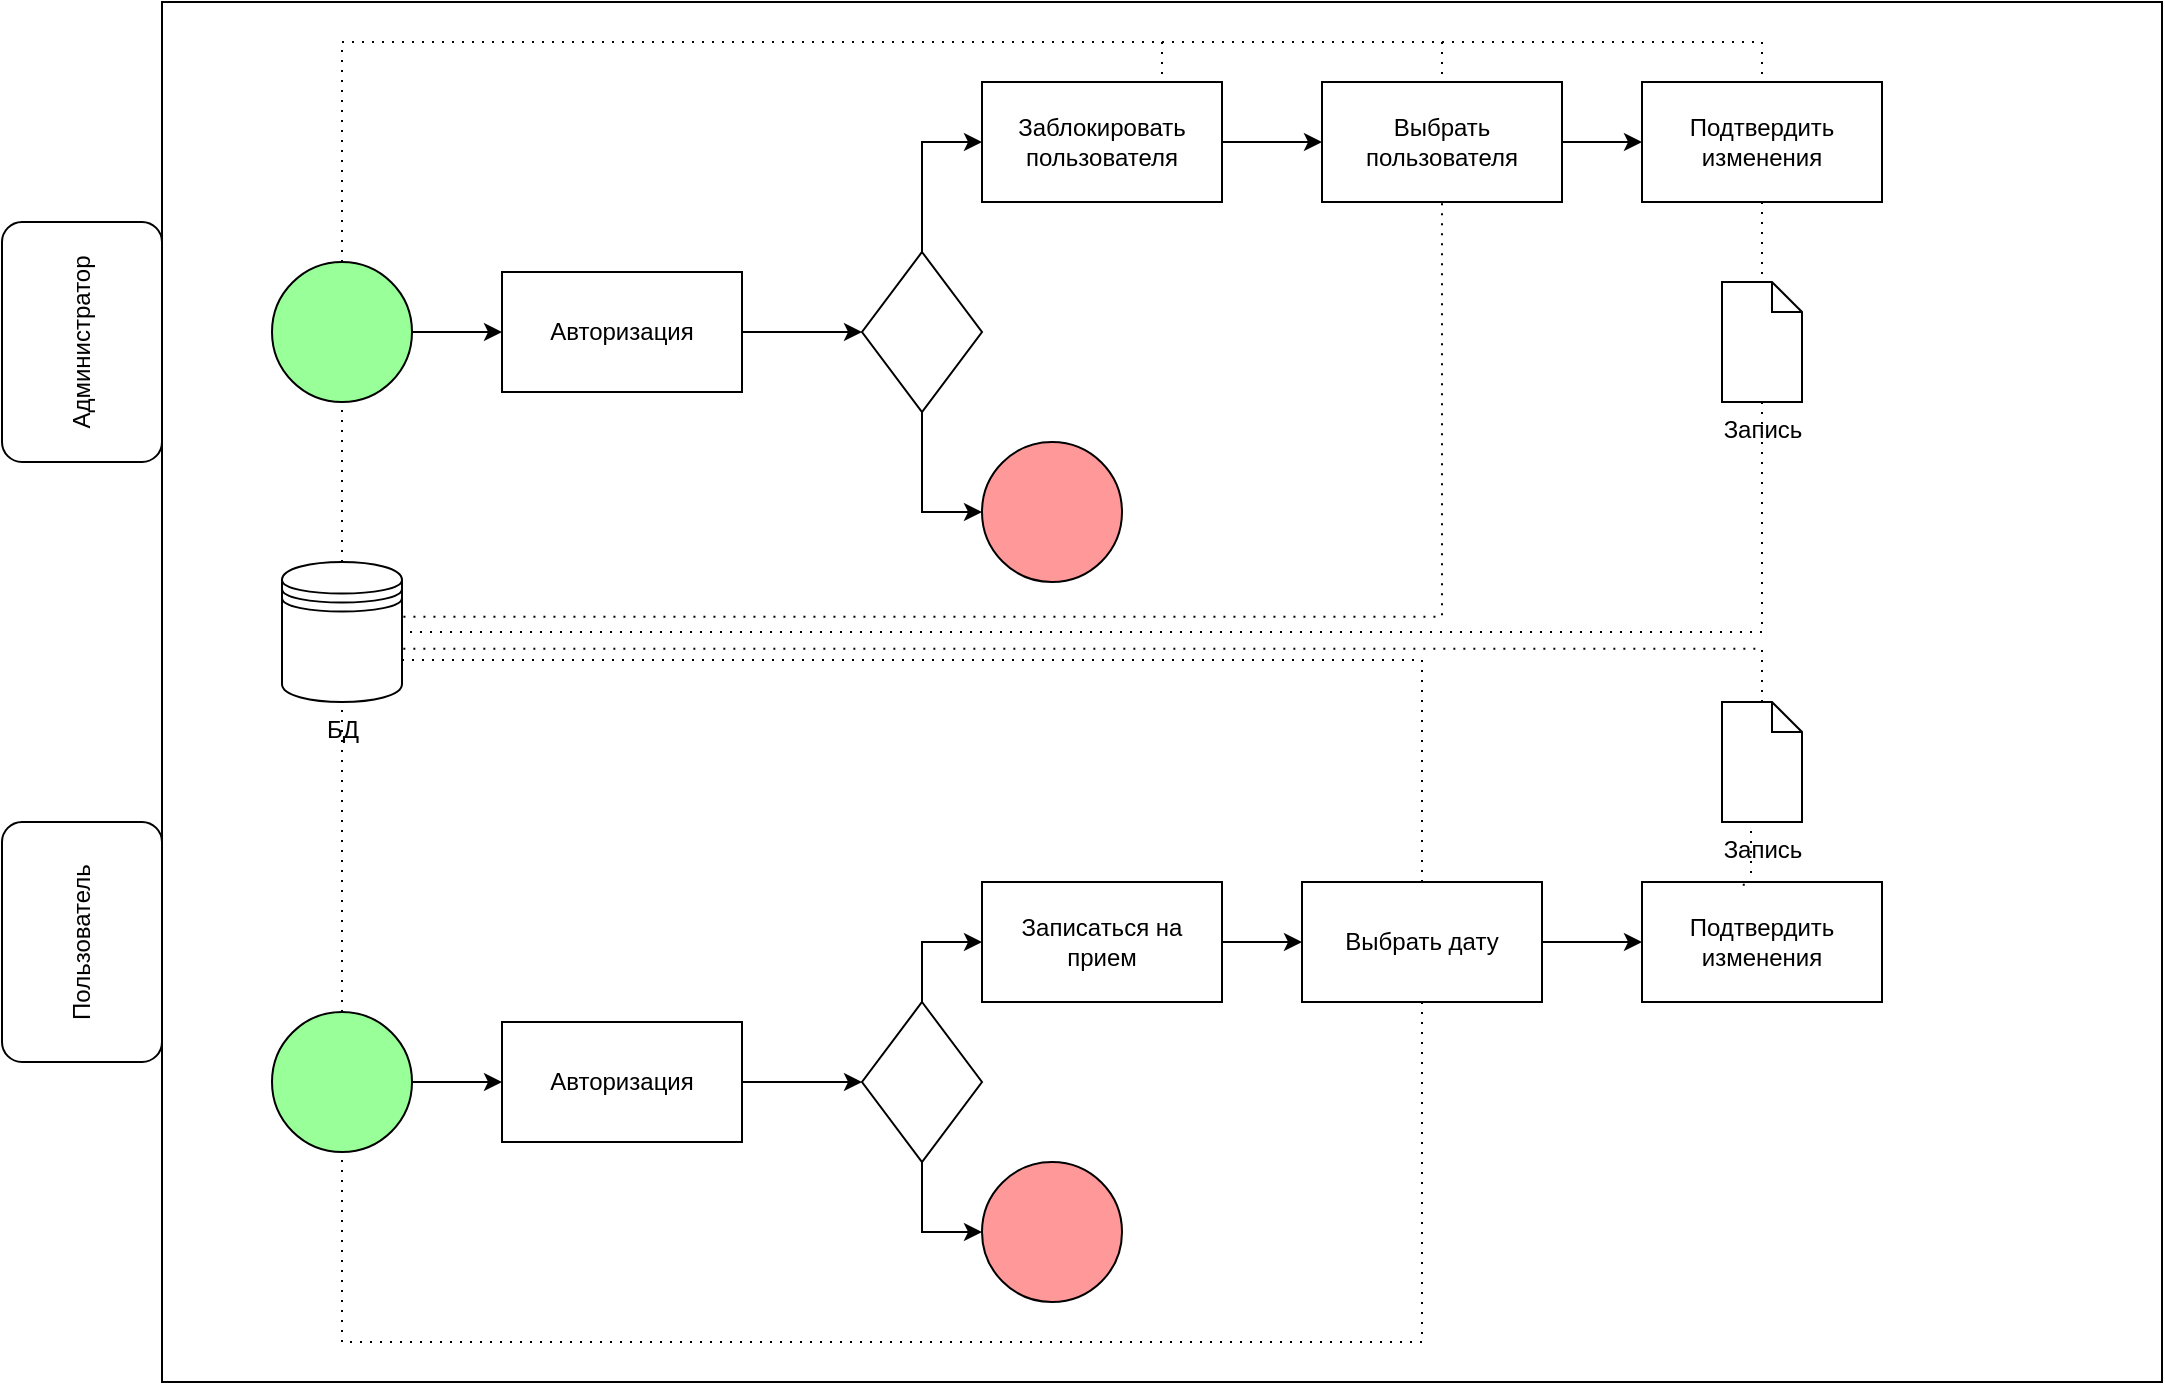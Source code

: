 <mxfile version="24.2.1" type="device">
  <diagram name="Страница — 1" id="bzjiNESvqgwCqV5sp81H">
    <mxGraphModel dx="1956" dy="523" grid="1" gridSize="10" guides="1" tooltips="1" connect="1" arrows="1" fold="1" page="1" pageScale="1" pageWidth="827" pageHeight="1169" math="0" shadow="0">
      <root>
        <mxCell id="0" />
        <mxCell id="1" parent="0" />
        <mxCell id="Fo4Ku_MGdsdq4M0M3CgI-2" value="" style="rounded=0;whiteSpace=wrap;html=1;" vertex="1" parent="1">
          <mxGeometry x="-60" y="20" width="1000" height="690" as="geometry" />
        </mxCell>
        <mxCell id="Fo4Ku_MGdsdq4M0M3CgI-1" value="БД" style="shape=datastore;html=1;labelPosition=center;verticalLabelPosition=bottom;align=center;verticalAlign=top;" vertex="1" parent="1">
          <mxGeometry y="300" width="60" height="70" as="geometry" />
        </mxCell>
        <mxCell id="Fo4Ku_MGdsdq4M0M3CgI-3" value="Администратор" style="points=[[0.25,0,0],[0.5,0,0],[0.75,0,0],[1,0.25,0],[1,0.5,0],[1,0.75,0],[0.75,1,0],[0.5,1,0],[0.25,1,0],[0,0.75,0],[0,0.5,0],[0,0.25,0]];shape=mxgraph.bpmn.task;whiteSpace=wrap;rectStyle=rounded;size=10;html=1;container=1;expand=0;collapsible=0;taskMarker=abstract;rotation=-90;" vertex="1" parent="1">
          <mxGeometry x="-160" y="150" width="120" height="80" as="geometry" />
        </mxCell>
        <mxCell id="Fo4Ku_MGdsdq4M0M3CgI-4" value="Пользователь" style="points=[[0.25,0,0],[0.5,0,0],[0.75,0,0],[1,0.25,0],[1,0.5,0],[1,0.75,0],[0.75,1,0],[0.5,1,0],[0.25,1,0],[0,0.75,0],[0,0.5,0],[0,0.25,0]];shape=mxgraph.bpmn.task;whiteSpace=wrap;rectStyle=rounded;size=10;html=1;container=1;expand=0;collapsible=0;taskMarker=abstract;rotation=-90;" vertex="1" parent="1">
          <mxGeometry x="-160" y="450" width="120" height="80" as="geometry" />
        </mxCell>
        <mxCell id="Fo4Ku_MGdsdq4M0M3CgI-8" style="edgeStyle=orthogonalEdgeStyle;rounded=0;orthogonalLoop=1;jettySize=auto;html=1;" edge="1" parent="1" source="Fo4Ku_MGdsdq4M0M3CgI-5" target="Fo4Ku_MGdsdq4M0M3CgI-7">
          <mxGeometry relative="1" as="geometry" />
        </mxCell>
        <mxCell id="Fo4Ku_MGdsdq4M0M3CgI-10" style="edgeStyle=orthogonalEdgeStyle;rounded=0;orthogonalLoop=1;jettySize=auto;html=1;" edge="1" parent="1" source="Fo4Ku_MGdsdq4M0M3CgI-7" target="Fo4Ku_MGdsdq4M0M3CgI-9">
          <mxGeometry relative="1" as="geometry" />
        </mxCell>
        <mxCell id="Fo4Ku_MGdsdq4M0M3CgI-7" value="Авторизация" style="rounded=0;whiteSpace=wrap;html=1;" vertex="1" parent="1">
          <mxGeometry x="110" y="155" width="120" height="60" as="geometry" />
        </mxCell>
        <mxCell id="Fo4Ku_MGdsdq4M0M3CgI-12" style="edgeStyle=orthogonalEdgeStyle;rounded=0;orthogonalLoop=1;jettySize=auto;html=1;entryX=0;entryY=0.5;entryDx=0;entryDy=0;" edge="1" parent="1" source="Fo4Ku_MGdsdq4M0M3CgI-9" target="Fo4Ku_MGdsdq4M0M3CgI-11">
          <mxGeometry relative="1" as="geometry" />
        </mxCell>
        <mxCell id="Fo4Ku_MGdsdq4M0M3CgI-14" style="edgeStyle=orthogonalEdgeStyle;rounded=0;orthogonalLoop=1;jettySize=auto;html=1;entryX=0;entryY=0.5;entryDx=0;entryDy=0;" edge="1" parent="1" source="Fo4Ku_MGdsdq4M0M3CgI-9" target="Fo4Ku_MGdsdq4M0M3CgI-13">
          <mxGeometry relative="1" as="geometry" />
        </mxCell>
        <mxCell id="Fo4Ku_MGdsdq4M0M3CgI-9" value="" style="rhombus;whiteSpace=wrap;html=1;" vertex="1" parent="1">
          <mxGeometry x="290" y="145" width="60" height="80" as="geometry" />
        </mxCell>
        <mxCell id="Fo4Ku_MGdsdq4M0M3CgI-11" value="" style="ellipse;whiteSpace=wrap;html=1;aspect=fixed;fillColor=#FF9999;" vertex="1" parent="1">
          <mxGeometry x="350" y="240" width="70" height="70" as="geometry" />
        </mxCell>
        <mxCell id="Fo4Ku_MGdsdq4M0M3CgI-27" style="edgeStyle=orthogonalEdgeStyle;rounded=0;orthogonalLoop=1;jettySize=auto;html=1;" edge="1" parent="1" source="Fo4Ku_MGdsdq4M0M3CgI-13" target="Fo4Ku_MGdsdq4M0M3CgI-26">
          <mxGeometry relative="1" as="geometry" />
        </mxCell>
        <mxCell id="Fo4Ku_MGdsdq4M0M3CgI-13" value="Заблокировать пользователя" style="rounded=0;whiteSpace=wrap;html=1;" vertex="1" parent="1">
          <mxGeometry x="350" y="60" width="120" height="60" as="geometry" />
        </mxCell>
        <mxCell id="Fo4Ku_MGdsdq4M0M3CgI-17" style="edgeStyle=orthogonalEdgeStyle;rounded=0;orthogonalLoop=1;jettySize=auto;html=1;exitX=1;exitY=0.5;exitDx=0;exitDy=0;" edge="1" parent="1" source="Fo4Ku_MGdsdq4M0M3CgI-6" target="Fo4Ku_MGdsdq4M0M3CgI-20">
          <mxGeometry relative="1" as="geometry">
            <mxPoint x="65.0" y="515.0" as="sourcePoint" />
          </mxGeometry>
        </mxCell>
        <mxCell id="Fo4Ku_MGdsdq4M0M3CgI-19" style="edgeStyle=orthogonalEdgeStyle;rounded=0;orthogonalLoop=1;jettySize=auto;html=1;" edge="1" parent="1" source="Fo4Ku_MGdsdq4M0M3CgI-20" target="Fo4Ku_MGdsdq4M0M3CgI-23">
          <mxGeometry relative="1" as="geometry" />
        </mxCell>
        <mxCell id="Fo4Ku_MGdsdq4M0M3CgI-20" value="Авторизация" style="rounded=0;whiteSpace=wrap;html=1;" vertex="1" parent="1">
          <mxGeometry x="110" y="530" width="120" height="60" as="geometry" />
        </mxCell>
        <mxCell id="Fo4Ku_MGdsdq4M0M3CgI-21" style="edgeStyle=orthogonalEdgeStyle;rounded=0;orthogonalLoop=1;jettySize=auto;html=1;entryX=0;entryY=0.5;entryDx=0;entryDy=0;" edge="1" parent="1" source="Fo4Ku_MGdsdq4M0M3CgI-23" target="Fo4Ku_MGdsdq4M0M3CgI-24">
          <mxGeometry relative="1" as="geometry" />
        </mxCell>
        <mxCell id="Fo4Ku_MGdsdq4M0M3CgI-22" style="edgeStyle=orthogonalEdgeStyle;rounded=0;orthogonalLoop=1;jettySize=auto;html=1;entryX=0;entryY=0.5;entryDx=0;entryDy=0;" edge="1" parent="1" source="Fo4Ku_MGdsdq4M0M3CgI-23" target="Fo4Ku_MGdsdq4M0M3CgI-25">
          <mxGeometry relative="1" as="geometry" />
        </mxCell>
        <mxCell id="Fo4Ku_MGdsdq4M0M3CgI-23" value="" style="rhombus;whiteSpace=wrap;html=1;" vertex="1" parent="1">
          <mxGeometry x="290" y="520" width="60" height="80" as="geometry" />
        </mxCell>
        <mxCell id="Fo4Ku_MGdsdq4M0M3CgI-24" value="" style="ellipse;whiteSpace=wrap;html=1;aspect=fixed;fillColor=#FF9999;" vertex="1" parent="1">
          <mxGeometry x="350" y="600" width="70" height="70" as="geometry" />
        </mxCell>
        <mxCell id="Fo4Ku_MGdsdq4M0M3CgI-39" style="edgeStyle=orthogonalEdgeStyle;rounded=0;orthogonalLoop=1;jettySize=auto;html=1;" edge="1" parent="1" source="Fo4Ku_MGdsdq4M0M3CgI-25" target="Fo4Ku_MGdsdq4M0M3CgI-38">
          <mxGeometry relative="1" as="geometry" />
        </mxCell>
        <mxCell id="Fo4Ku_MGdsdq4M0M3CgI-25" value="Записаться на прием" style="rounded=0;whiteSpace=wrap;html=1;" vertex="1" parent="1">
          <mxGeometry x="350" y="460" width="120" height="60" as="geometry" />
        </mxCell>
        <mxCell id="Fo4Ku_MGdsdq4M0M3CgI-36" style="edgeStyle=orthogonalEdgeStyle;rounded=0;orthogonalLoop=1;jettySize=auto;html=1;" edge="1" parent="1" source="Fo4Ku_MGdsdq4M0M3CgI-26" target="Fo4Ku_MGdsdq4M0M3CgI-35">
          <mxGeometry relative="1" as="geometry" />
        </mxCell>
        <mxCell id="Fo4Ku_MGdsdq4M0M3CgI-26" value="Выбрать пользователя" style="rounded=0;whiteSpace=wrap;html=1;" vertex="1" parent="1">
          <mxGeometry x="520" y="60" width="120" height="60" as="geometry" />
        </mxCell>
        <mxCell id="Fo4Ku_MGdsdq4M0M3CgI-28" value="Запись" style="shape=mxgraph.bpmn.data;labelPosition=center;verticalLabelPosition=bottom;align=center;verticalAlign=top;size=15;html=1;" vertex="1" parent="1">
          <mxGeometry x="720" y="160" width="40" height="60" as="geometry" />
        </mxCell>
        <mxCell id="Fo4Ku_MGdsdq4M0M3CgI-29" value="" style="edgeStyle=elbowEdgeStyle;fontSize=12;html=1;endFill=0;startFill=0;endSize=6;startSize=6;dashed=1;dashPattern=1 4;endArrow=none;startArrow=none;rounded=0;exitX=0.5;exitY=0;exitDx=0;exitDy=0;entryX=0.75;entryY=0;entryDx=0;entryDy=0;" edge="1" parent="1" source="Fo4Ku_MGdsdq4M0M3CgI-1" target="Fo4Ku_MGdsdq4M0M3CgI-13">
          <mxGeometry width="160" relative="1" as="geometry">
            <mxPoint x="330" y="190" as="sourcePoint" />
            <mxPoint x="490" y="190" as="targetPoint" />
            <Array as="points">
              <mxPoint x="30" y="40" />
            </Array>
          </mxGeometry>
        </mxCell>
        <mxCell id="Fo4Ku_MGdsdq4M0M3CgI-30" value="" style="edgeStyle=elbowEdgeStyle;fontSize=12;html=1;endFill=0;startFill=0;endSize=6;startSize=6;dashed=1;dashPattern=1 4;endArrow=none;startArrow=none;rounded=0;exitX=0.5;exitY=0;exitDx=0;exitDy=0;entryX=0.5;entryY=0;entryDx=0;entryDy=0;" edge="1" parent="1" source="Fo4Ku_MGdsdq4M0M3CgI-1" target="Fo4Ku_MGdsdq4M0M3CgI-26">
          <mxGeometry width="160" relative="1" as="geometry">
            <mxPoint x="40" y="310" as="sourcePoint" />
            <mxPoint x="420" y="70" as="targetPoint" />
            <Array as="points">
              <mxPoint x="300" y="40" />
            </Array>
          </mxGeometry>
        </mxCell>
        <mxCell id="Fo4Ku_MGdsdq4M0M3CgI-31" value="" style="edgeStyle=elbowEdgeStyle;fontSize=12;html=1;endFill=0;startFill=0;endSize=6;startSize=6;dashed=1;dashPattern=1 4;endArrow=none;startArrow=none;rounded=0;exitX=0.5;exitY=1;exitDx=0;exitDy=0;entryX=0.5;entryY=0;entryDx=0;entryDy=0;entryPerimeter=0;" edge="1" parent="1" source="Fo4Ku_MGdsdq4M0M3CgI-35" target="Fo4Ku_MGdsdq4M0M3CgI-28">
          <mxGeometry width="160" relative="1" as="geometry">
            <mxPoint x="40" y="310" as="sourcePoint" />
            <mxPoint x="590" y="70" as="targetPoint" />
            <Array as="points">
              <mxPoint x="740" y="140" />
            </Array>
          </mxGeometry>
        </mxCell>
        <mxCell id="Fo4Ku_MGdsdq4M0M3CgI-32" value="" style="edgeStyle=elbowEdgeStyle;fontSize=12;html=1;endFill=0;startFill=0;endSize=6;startSize=6;dashed=1;dashPattern=1 4;endArrow=none;startArrow=none;rounded=0;exitX=0.5;exitY=1;exitDx=0;exitDy=0;entryX=1;entryY=0.5;entryDx=0;entryDy=0;exitPerimeter=0;" edge="1" parent="1" source="Fo4Ku_MGdsdq4M0M3CgI-28" target="Fo4Ku_MGdsdq4M0M3CgI-1">
          <mxGeometry width="160" relative="1" as="geometry">
            <mxPoint x="590" y="130" as="sourcePoint" />
            <mxPoint x="590" y="170" as="targetPoint" />
            <Array as="points">
              <mxPoint x="740" y="280" />
            </Array>
          </mxGeometry>
        </mxCell>
        <mxCell id="Fo4Ku_MGdsdq4M0M3CgI-33" value="" style="edgeStyle=elbowEdgeStyle;fontSize=12;html=1;endFill=0;startFill=0;endSize=6;startSize=6;dashed=1;dashPattern=1 4;endArrow=none;startArrow=none;rounded=0;exitX=1.012;exitY=0.391;exitDx=0;exitDy=0;entryX=0.5;entryY=1;entryDx=0;entryDy=0;exitPerimeter=0;" edge="1" parent="1" source="Fo4Ku_MGdsdq4M0M3CgI-1" target="Fo4Ku_MGdsdq4M0M3CgI-26">
          <mxGeometry width="160" relative="1" as="geometry">
            <mxPoint x="40" y="310" as="sourcePoint" />
            <mxPoint x="420" y="70" as="targetPoint" />
            <Array as="points">
              <mxPoint x="580" y="220" />
            </Array>
          </mxGeometry>
        </mxCell>
        <mxCell id="Fo4Ku_MGdsdq4M0M3CgI-35" value="Подтвердить изменения" style="rounded=0;whiteSpace=wrap;html=1;" vertex="1" parent="1">
          <mxGeometry x="680" y="60" width="120" height="60" as="geometry" />
        </mxCell>
        <mxCell id="Fo4Ku_MGdsdq4M0M3CgI-37" value="" style="edgeStyle=elbowEdgeStyle;fontSize=12;html=1;endFill=0;startFill=0;endSize=6;startSize=6;dashed=1;dashPattern=1 4;endArrow=none;startArrow=none;rounded=0;exitX=0.5;exitY=0;exitDx=0;exitDy=0;entryX=0.5;entryY=0;entryDx=0;entryDy=0;" edge="1" parent="1" source="Fo4Ku_MGdsdq4M0M3CgI-1" target="Fo4Ku_MGdsdq4M0M3CgI-35">
          <mxGeometry width="160" relative="1" as="geometry">
            <mxPoint x="40" y="310" as="sourcePoint" />
            <mxPoint x="590" y="70" as="targetPoint" />
            <Array as="points">
              <mxPoint x="390" y="40" />
            </Array>
          </mxGeometry>
        </mxCell>
        <mxCell id="Fo4Ku_MGdsdq4M0M3CgI-43" style="edgeStyle=orthogonalEdgeStyle;rounded=0;orthogonalLoop=1;jettySize=auto;html=1;entryX=0;entryY=0.5;entryDx=0;entryDy=0;" edge="1" parent="1" source="Fo4Ku_MGdsdq4M0M3CgI-38" target="Fo4Ku_MGdsdq4M0M3CgI-42">
          <mxGeometry relative="1" as="geometry" />
        </mxCell>
        <mxCell id="Fo4Ku_MGdsdq4M0M3CgI-38" value="Выбрать дату" style="rounded=0;whiteSpace=wrap;html=1;" vertex="1" parent="1">
          <mxGeometry x="510" y="460" width="120" height="60" as="geometry" />
        </mxCell>
        <mxCell id="Fo4Ku_MGdsdq4M0M3CgI-40" value="" style="edgeStyle=elbowEdgeStyle;fontSize=12;html=1;endFill=0;startFill=0;endSize=6;startSize=6;dashed=1;dashPattern=1 4;endArrow=none;startArrow=none;rounded=0;exitX=0.5;exitY=1;exitDx=0;exitDy=0;entryX=0.5;entryY=1;entryDx=0;entryDy=0;" edge="1" parent="1" source="Fo4Ku_MGdsdq4M0M3CgI-38" target="Fo4Ku_MGdsdq4M0M3CgI-1">
          <mxGeometry width="160" relative="1" as="geometry">
            <mxPoint x="750" y="230" as="sourcePoint" />
            <mxPoint x="70" y="345" as="targetPoint" />
            <Array as="points">
              <mxPoint x="300" y="690" />
            </Array>
          </mxGeometry>
        </mxCell>
        <mxCell id="Fo4Ku_MGdsdq4M0M3CgI-41" value="" style="edgeStyle=elbowEdgeStyle;fontSize=12;html=1;endFill=0;startFill=0;endSize=6;startSize=6;dashed=1;dashPattern=1 4;endArrow=none;startArrow=none;rounded=0;exitX=0.5;exitY=0;exitDx=0;exitDy=0;entryX=1;entryY=0.7;entryDx=0;entryDy=0;" edge="1" parent="1" source="Fo4Ku_MGdsdq4M0M3CgI-38" target="Fo4Ku_MGdsdq4M0M3CgI-1">
          <mxGeometry width="160" relative="1" as="geometry">
            <mxPoint x="750" y="230" as="sourcePoint" />
            <mxPoint x="70" y="345" as="targetPoint" />
            <Array as="points">
              <mxPoint x="570" y="349" />
            </Array>
          </mxGeometry>
        </mxCell>
        <mxCell id="Fo4Ku_MGdsdq4M0M3CgI-42" value="Подтвердить изменения" style="rounded=0;whiteSpace=wrap;html=1;" vertex="1" parent="1">
          <mxGeometry x="680" y="460" width="120" height="60" as="geometry" />
        </mxCell>
        <mxCell id="Fo4Ku_MGdsdq4M0M3CgI-44" value="Запись" style="shape=mxgraph.bpmn.data;labelPosition=center;verticalLabelPosition=bottom;align=center;verticalAlign=top;size=15;html=1;" vertex="1" parent="1">
          <mxGeometry x="720" y="370" width="40" height="60" as="geometry" />
        </mxCell>
        <mxCell id="Fo4Ku_MGdsdq4M0M3CgI-46" value="" style="edgeStyle=elbowEdgeStyle;fontSize=12;html=1;endFill=0;startFill=0;endSize=6;startSize=6;dashed=1;dashPattern=1 4;endArrow=none;startArrow=none;rounded=0;exitX=0.5;exitY=0;exitDx=0;exitDy=0;entryX=0.976;entryY=0.619;entryDx=0;entryDy=0;exitPerimeter=0;entryPerimeter=0;" edge="1" parent="1" source="Fo4Ku_MGdsdq4M0M3CgI-44" target="Fo4Ku_MGdsdq4M0M3CgI-1">
          <mxGeometry width="160" relative="1" as="geometry">
            <mxPoint x="750" y="230" as="sourcePoint" />
            <mxPoint x="70" y="345" as="targetPoint" />
            <Array as="points">
              <mxPoint x="740" y="350" />
            </Array>
          </mxGeometry>
        </mxCell>
        <mxCell id="Fo4Ku_MGdsdq4M0M3CgI-47" value="" style="edgeStyle=elbowEdgeStyle;fontSize=12;html=1;endFill=0;startFill=0;endSize=6;startSize=6;dashed=1;dashPattern=1 4;endArrow=none;startArrow=none;rounded=0;exitX=0.5;exitY=1;exitDx=0;exitDy=0;entryX=0.411;entryY=0.023;entryDx=0;entryDy=0;entryPerimeter=0;exitPerimeter=0;" edge="1" parent="1" source="Fo4Ku_MGdsdq4M0M3CgI-44" target="Fo4Ku_MGdsdq4M0M3CgI-42">
          <mxGeometry width="160" relative="1" as="geometry">
            <mxPoint x="750" y="160" as="sourcePoint" />
            <mxPoint x="750" y="200" as="targetPoint" />
            <Array as="points" />
          </mxGeometry>
        </mxCell>
        <mxCell id="Fo4Ku_MGdsdq4M0M3CgI-5" value="" style="ellipse;whiteSpace=wrap;html=1;aspect=fixed;fillColor=#99FF99;" vertex="1" parent="1">
          <mxGeometry x="-5" y="150" width="70" height="70" as="geometry" />
        </mxCell>
        <mxCell id="Fo4Ku_MGdsdq4M0M3CgI-6" value="" style="ellipse;whiteSpace=wrap;html=1;aspect=fixed;fillColor=#99FF99;" vertex="1" parent="1">
          <mxGeometry x="-5" y="525" width="70" height="70" as="geometry" />
        </mxCell>
      </root>
    </mxGraphModel>
  </diagram>
</mxfile>
